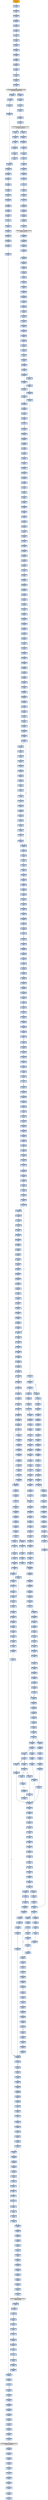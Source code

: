 strict digraph G {
	graph [bgcolor=transparent,
		name=G
	];
	node [color=lightsteelblue,
		fillcolor=lightsteelblue,
		shape=rectangle,
		style=filled
	];
	"0x00436e95"	[label="0x00436e95
addl"];
	"0x00436e97"	[label="0x00436e97
leal"];
	"0x00436e95" -> "0x00436e97"	[color="#000000"];
	"0x00436a47"	[label="0x00436a47
jae"];
	"0x00436a49"	[label="0x00436a49
movl"];
	"0x00436a47" -> "0x00436a49"	[color="#000000",
		label=F];
	"0x004366dc"	[label="0x004366dc
movl"];
	"0x004366e3"	[label="0x004366e3
movl"];
	"0x004366dc" -> "0x004366e3"	[color="#000000"];
	"0x0043608d"	[label="0x0043608d
movl"];
	"0x00436093"	[label="0x00436093
orl"];
	"0x0043608d" -> "0x00436093"	[color="#000000"];
	"0x00436b2a"	[label="0x00436b2a
movl"];
	"0x00436b30"	[label="0x00436b30
xorl"];
	"0x00436b2a" -> "0x00436b30"	[color="#000000"];
	"0x004367d4"	[label="0x004367d4
orl"];
	"0x004367d6"	[label="0x004367d6
movl"];
	"0x004367d4" -> "0x004367d6"	[color="#000000"];
	"0x0043690d"	[label="0x0043690d
repz"];
	"0x0043690f"	[label="0x0043690f
movl"];
	"0x0043690d" -> "0x0043690f"	[color="#000000"];
	"0x00436e55"	[label="0x00436e55
addl"];
	"0x00436e58"	[label="0x00436e58
orl"];
	"0x00436e55" -> "0x00436e58"	[color="#000000"];
	"0x00436e3c"	[label="0x00436e3c
shll"];
	"0x00436e3f"	[label="0x00436e3f
movb"];
	"0x00436e3c" -> "0x00436e3f"	[color="#000000"];
	"0x00436cea"	[label="0x00436cea
popl"];
	"0x00436ceb"	[label="0x00436ceb
addl"];
	"0x00436cea" -> "0x00436ceb"	[color="#000000"];
	"0x00436373"	[label="0x00436373
movl"];
	"0x00436375"	[label="0x00436375
movl"];
	"0x00436373" -> "0x00436375"	[color="#000000"];
	"0x00436a5d"	[label="0x00436a5d
addl"];
	"0x00436a5f"	[label="0x00436a5f
movl"];
	"0x00436a5d" -> "0x00436a5f"	[color="#000000"];
	"0x00436181"	[label="0x00436181
pushl"];
	"0x00436183"	[label="0x00436183
pushl"];
	"0x00436181" -> "0x00436183"	[color="#000000"];
	"0x00436ea0"	[label="0x00436ea0
jb"];
	"0x00436ea2"	[label="0x00436ea2
movl"];
	"0x00436ea0" -> "0x00436ea2"	[color="#000000",
		label=F];
	"0x00436ed3"	[label="0x00436ed3
movl"];
	"0x00436ea0" -> "0x00436ed3"	[color="#000000",
		label=T];
	"0x0043686d"	[label="0x0043686d
leal"];
	"0x00436871"	[label="0x00436871
incl"];
	"0x0043686d" -> "0x00436871"	[color="#000000"];
	"0x00436e9a"	[label="0x00436e9a
jmp"];
	"0x00436ef7"	[label="0x00436ef7
cmpl"];
	"0x00436e9a" -> "0x00436ef7"	[color="#000000"];
	"0x004368e0"	[label="0x004368e0
movl"];
	"0x004368e6"	[label="0x004368e6
shrl"];
	"0x004368e0" -> "0x004368e6"	[color="#000000"];
	"0x00436e29"	[label="0x00436e29
jb"];
	"0x00436e2b"	[label="0x00436e2b
movl"];
	"0x00436e29" -> "0x00436e2b"	[color="#000000",
		label=F];
	"0x00436e9c"	[label="0x00436e9c
cmpl"];
	"0x00436e29" -> "0x00436e9c"	[color="#000000",
		label=T];
	"0x00436f4c"	[label="0x00436f4c
movb"];
	"0x00436f4e"	[label="0x00436f4e
movb"];
	"0x00436f4c" -> "0x00436f4e"	[color="#000000"];
	"0x004360b7"	[label="0x004360b7
pushl"];
	"0x004360bc"	[label="0x004360bc
pushl"];
	"0x004360b7" -> "0x004360bc"	[color="#000000"];
	"0x00436378"	[label="0x00436378
movl"];
	"0x00436375" -> "0x00436378"	[color="#000000"];
	GETMODULEHANDLEA_KERNEL32_DLL	[color=lightgrey,
		fillcolor=lightgrey,
		label="GETMODULEHANDLEA_KERNEL32_DLL
GETMODULEHANDLEA"];
	"0x00436287"	[label="0x00436287
testl"];
	GETMODULEHANDLEA_KERNEL32_DLL -> "0x00436287"	[color="#000000"];
	"0x00436042"	[label="0x00436042
movl"];
	GETMODULEHANDLEA_KERNEL32_DLL -> "0x00436042"	[color="#000000"];
	"0x004369cc"	[label="0x004369cc
movl"];
	"0x004369d0"	[label="0x004369d0
shll"];
	"0x004369cc" -> "0x004369d0"	[color="#000000"];
	"0x00436afe"	[label="0x00436afe
popl"];
	"0x00436aff"	[label="0x00436aff
ret"];
	"0x00436afe" -> "0x00436aff"	[color="#000000"];
	"0x004369e6"	[label="0x004369e6
movl"];
	"0x004369e9"	[label="0x004369e9
cmpl"];
	"0x004369e6" -> "0x004369e9"	[color="#000000"];
	"0x00436882"	[label="0x00436882
movl"];
	"0x00436885"	[label="0x00436885
movl"];
	"0x00436882" -> "0x00436885"	[color="#000000"];
	"0x00436972"	[label="0x00436972
je"];
	"0x00436996"	[label="0x00436996
movl"];
	"0x00436972" -> "0x00436996"	[color="#000000",
		label=T];
	"0x00436974"	[label="0x00436974
movl"];
	"0x00436972" -> "0x00436974"	[color="#000000",
		label=F];
	"0x004362b9"	[label="0x004362b9
movl"];
	"0x004362bb"	[label="0x004362bb
movl"];
	"0x004362b9" -> "0x004362bb"	[color="#000000"];
	"0x00436cc5"	[label="0x00436cc5
incl"];
	"0x00436cc6"	[label="0x00436cc6
cmpl"];
	"0x00436cc5" -> "0x00436cc6"	[color="#000000"];
	VIRTUALPROTECT_KERNEL32_DLL	[color=lightgrey,
		fillcolor=lightgrey,
		label="VIRTUALPROTECT_KERNEL32_DLL
VIRTUALPROTECT"];
	"0x004363ff"	[label="0x004363ff
popl"];
	VIRTUALPROTECT_KERNEL32_DLL -> "0x004363ff"	[color="#000000"];
	"0x004369de"	[label="0x004369de
addl"];
	"0x004369e1"	[label="0x004369e1
movl"];
	"0x004369de" -> "0x004369e1"	[color="#000000"];
	"0x00436e6a"	[label="0x00436e6a
movl"];
	"0x00436e6d"	[label="0x00436e6d
movl"];
	"0x00436e6a" -> "0x00436e6d"	[color="#000000"];
	"0x00436121"	[label="0x00436121
je"];
	"0x00436151"	[label="0x00436151
popl"];
	"0x00436121" -> "0x00436151"	[color="#000000",
		label=T];
	"0x00436988"	[label="0x00436988
movb"];
	"0x0043698b"	[label="0x0043698b
movl"];
	"0x00436988" -> "0x0043698b"	[color="#000000"];
	"0x00436163"	[label="0x00436163
addl"];
	"0x00436169"	[label="0x00436169
movl"];
	"0x00436163" -> "0x00436169"	[color="#000000"];
	"0x0043671a"	[label="0x0043671a
jne"];
	"0x00436726"	[label="0x00436726
movl"];
	"0x0043671a" -> "0x00436726"	[color="#000000",
		label=T];
	"0x00436117"	[label="0x00436117
movl"];
	"0x0043611d"	[label="0x0043611d
xorl"];
	"0x00436117" -> "0x0043611d"	[color="#000000"];
	"0x004362c8"	[label="0x004362c8
je"];
	"0x004362c8" -> "0x00436373"	[color="#000000",
		label=T];
	"0x004369a7"	[label="0x004369a7
addl"];
	"0x004369ad"	[label="0x004369ad
ret"];
	"0x004369a7" -> "0x004369ad"	[color="#000000"];
	"0x0043624f"	[label="0x0043624f
orl"];
	"0x00436251"	[label="0x00436251
je"];
	"0x0043624f" -> "0x00436251"	[color="#000000"];
	VIRTUALFREE_KERNEL32_DLL	[color=lightgrey,
		fillcolor=lightgrey,
		label="VIRTUALFREE_KERNEL32_DLL
VIRTUALFREE"];
	"0x004361a8"	[label="0x004361a8
movl"];
	VIRTUALFREE_KERNEL32_DLL -> "0x004361a8"	[color="#000000"];
	"0x004361c8"	[label="0x004361c8
je"];
	"0x00436243"	[label="0x00436243
movl"];
	"0x004361c8" -> "0x00436243"	[color="#000000",
		label=T];
	"0x00436f07"	[label="0x00436f07
movl"];
	"0x00436f0d"	[label="0x00436f0d
movl"];
	"0x00436f07" -> "0x00436f0d"	[color="#000000"];
	"0x0043692a"	[label="0x0043692a
decl"];
	"0x0043692b"	[label="0x0043692b
addl"];
	"0x0043692a" -> "0x0043692b"	[color="#000000"];
	"0x004369b3"	[label="0x004369b3
movl"];
	"0x004369b5"	[label="0x004369b5
pushl"];
	"0x004369b3" -> "0x004369b5"	[color="#000000"];
	"0x00436866"	[label="0x00436866
movb"];
	"0x00436869"	[label="0x00436869
movl"];
	"0x00436866" -> "0x00436869"	[color="#000000"];
	"0x00436a71"	[label="0x00436a71
movl"];
	"0x00436a75"	[label="0x00436a75
addl"];
	"0x00436a71" -> "0x00436a75"	[color="#000000"];
	"0x00436879"	[label="0x00436879
movl"];
	"0x0043687e"	[label="0x0043687e
movl"];
	"0x00436879" -> "0x0043687e"	[color="#000000"];
	"0x004367de"	[label="0x004367de
movl"];
	"0x004367e0"	[label="0x004367e0
movl"];
	"0x004367de" -> "0x004367e0"	[color="#000000"];
	"0x00436960"	[label="0x00436960
xorl"];
	"0x00436962"	[label="0x00436962
testl"];
	"0x00436960" -> "0x00436962"	[color="#000000"];
	"0x004367a4"	[label="0x004367a4
pushl"];
	"0x004367a5"	[label="0x004367a5
movl"];
	"0x004367a4" -> "0x004367a5"	[color="#000000"];
	"0x00436b43"	[label="0x00436b43
movl"];
	"0x00436b49"	[label="0x00436b49
movl"];
	"0x00436b43" -> "0x00436b49"	[color="#000000"];
	"0x00436ac2"	[label="0x00436ac2
call"];
	"0x0043680f"	[label="0x0043680f
movl"];
	"0x00436ac2" -> "0x0043680f"	[color="#000000"];
	"0x00436a22"	[label="0x00436a22
cmpl"];
	"0x00436a25"	[label="0x00436a25
sbbl"];
	"0x00436a22" -> "0x00436a25"	[color="#000000"];
	"0x004360e2"	[label="0x004360e2
movl"];
	"0x004360e8"	[label="0x004360e8
pushl"];
	"0x004360e2" -> "0x004360e8"	[color="#000000"];
	"0x00436813"	[label="0x00436813
movl"];
	"0x00436817"	[label="0x00436817
movl"];
	"0x00436813" -> "0x00436817"	[color="#000000"];
	"0x00436406"	[label="0x00436406
addl"];
	"0x0043640c"	[label="0x0043640c
popl"];
	"0x00436406" -> "0x0043640c"	[color="#000000"];
	"0x00436cc9"	[label="0x00436cc9
jb"];
	"0x00436ccb"	[label="0x00436ccb
jmp"];
	"0x00436cc9" -> "0x00436ccb"	[color="#000000",
		label=F];
	"0x00436e88"	[label="0x00436e88
shrl"];
	"0x00436e8a"	[label="0x00436e8a
leal"];
	"0x00436e88" -> "0x00436e8a"	[color="#000000"];
	"0x00436108"	[label="0x00436108
incb"];
	"0x0043610e"	[label="0x0043610e
pushl"];
	"0x00436108" -> "0x0043610e"	[color="#000000"];
	"0x00436efa"	[label="0x00436efa
jae"];
	"0x00436f16"	[label="0x00436f16
movl"];
	"0x00436efa" -> "0x00436f16"	[color="#000000",
		label=T];
	"0x00436efc"	[label="0x00436efc
movl"];
	"0x00436efa" -> "0x00436efc"	[color="#000000",
		label=F];
	"0x00436a7e"	[label="0x00436a7e
popl"];
	"0x00436a7f"	[label="0x00436a7f
movl"];
	"0x00436a7e" -> "0x00436a7f"	[color="#000000"];
	"0x00436a09"	[label="0x00436a09
movl"];
	"0x00436a0f"	[label="0x00436a0f
movl"];
	"0x00436a09" -> "0x00436a0f"	[color="#000000"];
	"0x00436f1c"	[label="0x00436f1c
movl"];
	"0x00436f16" -> "0x00436f1c"	[color="#000000"];
	"0x00436855"	[label="0x00436855
movl"];
	"0x0043685c"	[label="0x0043685c
cmpl"];
	"0x00436855" -> "0x0043685c"	[color="#000000"];
	"0x004367f6"	[label="0x004367f6
movl"];
	"0x004367fb"	[label="0x004367fb
subl"];
	"0x004367f6" -> "0x004367fb"	[color="#000000"];
	"0x0043610f"	[label="0x0043610f
pushl"];
	"0x0043610e" -> "0x0043610f"	[color="#000000"];
	"0x00436af1"	[label="0x00436af1
movl"];
	"0x00436af7"	[label="0x00436af7
popl"];
	"0x00436af1" -> "0x00436af7"	[color="#000000"];
	"0x004369a3"	[label="0x004369a3
popl"];
	"0x004369a4"	[label="0x004369a4
movb"];
	"0x004369a3" -> "0x004369a4"	[color="#000000"];
	"0x00436aff" -> "0x004366dc"	[color="#000000"];
	"0x00436b98"	[label="0x00436b98
movb"];
	"0x00436b9c"	[label="0x00436b9c
incl"];
	"0x00436b98" -> "0x00436b9c"	[color="#000000"];
	"0x0043601c"	[label="0x0043601c
subl"];
	"0x00436022"	[label="0x00436022
cmpl"];
	"0x0043601c" -> "0x00436022"	[color="#000000"];
	"0x00436e31"	[label="0x00436e31
cmpl"];
	"0x00436e34"	[label="0x00436e34
jb"];
	"0x00436e31" -> "0x00436e34"	[color="#000000"];
	"0x00436111"	[label="0x00436111
pushl"];
	"0x00436112"	[label="0x00436112
movl"];
	"0x00436111" -> "0x00436112"	[color="#000000"];
	"0x004362b3"	[label="0x004362b3
addl"];
	"0x004362b3" -> "0x004362b9"	[color="#000000"];
	"0x00436a58"	[label="0x00436a58
movl"];
	"0x00436a5a"	[label="0x00436a5a
movl"];
	"0x00436a58" -> "0x00436a5a"	[color="#000000"];
	"0x00436862"	[label="0x00436862
jbe"];
	"0x00436864"	[label="0x00436864
xorl"];
	"0x00436862" -> "0x00436864"	[color="#000000",
		label=F];
	"0x0043600e"	[label="0x0043600e
call"];
	"0x00436014"	[label="0x00436014
popl"];
	"0x0043600e" -> "0x00436014"	[color="#000000"];
	"0x004369c3"	[label="0x004369c3
movb"];
	"0x004369c7"	[label="0x004369c7
movl"];
	"0x004369c3" -> "0x004369c7"	[color="#000000"];
	"0x0043684d"	[label="0x0043684d
leal"];
	"0x00436851"	[label="0x00436851
xorl"];
	"0x0043684d" -> "0x00436851"	[color="#000000"];
	"0x004362aa"	[label="0x004362aa
testl"];
	"0x004362ac"	[label="0x004362ac
jne"];
	"0x004362aa" -> "0x004362ac"	[color="#000000"];
	"0x0043680f" -> "0x00436813"	[color="#000000"];
	"0x004362ee"	[label="0x004362ee
testl"];
	"0x004362f0"	[label="0x004362f0
popl"];
	"0x004362ee" -> "0x004362f0"	[color="#000000"];
	"0x00436ef5"	[label="0x00436ef5
addl"];
	"0x00436ef5" -> "0x00436ef7"	[color="#000000"];
	"0x0043639e"	[label="0x0043639e
call"];
	"0x0043639e" -> VIRTUALPROTECT_KERNEL32_DLL	[color="#000000"];
	"0x0043600c"	[label="0x0043600c
pushl"];
	"0x0043600d"	[label="0x0043600d
ret"];
	"0x0043600c" -> "0x0043600d"	[color="#000000"];
	"0x0043638f"	[label="0x0043638f
movl"];
	"0x00436392"	[label="0x00436392
addl"];
	"0x0043638f" -> "0x00436392"	[color="#000000"];
	"0x00436ef3"	[label="0x00436ef3
shrl"];
	"0x00436ef3" -> "0x00436ef5"	[color="#000000"];
	"0x004369fb"	[label="0x004369fb
shrl"];
	"0x004369fd"	[label="0x004369fd
movl"];
	"0x004369fb" -> "0x004369fd"	[color="#000000"];
	"0x004368c7"	[label="0x004368c7
addl"];
	"0x004368c9"	[label="0x004368c9
cmpl"];
	"0x004368c7" -> "0x004368c9"	[color="#000000"];
	"0x00436b71"	[label="0x00436b71
pushl"];
	"0x00436b72"	[label="0x00436b72
pushl"];
	"0x00436b71" -> "0x00436b72"	[color="#000000"];
	"0x00436e20"	[label="0x00436e20
testb"];
	"0x00436e22"	[label="0x00436e22
movl"];
	"0x00436e20" -> "0x00436e22"	[color="#000000"];
	"0x0043691a"	[label="0x0043691a
movl"];
	"0x0043691e"	[label="0x0043691e
movl"];
	"0x0043691a" -> "0x0043691e"	[color="#000000"];
	"0x004360be"	[label="0x004360be
call"];
	"0x004360bc" -> "0x004360be"	[color="#000000"];
	"0x00436ab5"	[label="0x00436ab5
movl"];
	"0x00436ab9"	[label="0x00436ab9
leal"];
	"0x00436ab5" -> "0x00436ab9"	[color="#000000"];
	"0x00436d42"	[label="0x00436d42
jmp"];
	"0x00436f70"	[label="0x00436f70
cmpl"];
	"0x00436d42" -> "0x00436f70"	[color="#000000"];
	"0x00436eb5"	[label="0x00436eb5
movl"];
	"0x00436eb8"	[label="0x00436eb8
movl"];
	"0x00436eb5" -> "0x00436eb8"	[color="#000000"];
	"0x00436a6c"	[label="0x00436a6c
subl"];
	"0x00436a6e"	[label="0x00436a6e
popl"];
	"0x00436a6c" -> "0x00436a6e"	[color="#000000"];
	"0x00436922"	[label="0x00436922
movl"];
	"0x00436926"	[label="0x00436926
addl"];
	"0x00436922" -> "0x00436926"	[color="#000000"];
	"0x00436415"	[label="0x00436415
popa"];
	"0x00436416"	[label="0x00436416
jne"];
	"0x00436415" -> "0x00436416"	[color="#000000"];
	"0x00436d34"	[label="0x00436d34
movl"];
	"0x00436d36"	[label="0x00436d36
movb"];
	"0x00436d34" -> "0x00436d36"	[color="#000000"];
	"0x00436a27"	[label="0x00436a27
addl"];
	"0x00436a25" -> "0x00436a27"	[color="#000000"];
	"0x00436ce7"	[label="0x00436ce7
popl"];
	"0x00436ce8"	[label="0x00436ce8
movb"];
	"0x00436ce7" -> "0x00436ce8"	[color="#000000"];
	"0x00436a65"	[label="0x00436a65
movl"];
	"0x00436a6a"	[label="0x00436a6a
subl"];
	"0x00436a65" -> "0x00436a6a"	[color="#000000"];
	"0x00436e5f"	[label="0x00436e5f
movl"];
	"0x00436e62"	[label="0x00436e62
movl"];
	"0x00436e5f" -> "0x00436e62"	[color="#000000"];
	"0x004369ee"	[label="0x004369ee
movl"];
	"0x004369f1"	[label="0x004369f1
movl"];
	"0x004369ee" -> "0x004369f1"	[color="#000000"];
	"0x00436892"	[label="0x00436892
movl"];
	"0x0043689a"	[label="0x0043689a
movl"];
	"0x00436892" -> "0x0043689a"	[color="#000000"];
	"0x00436ea8"	[label="0x00436ea8
shll"];
	"0x00436eab"	[label="0x00436eab
movb"];
	"0x00436ea8" -> "0x00436eab"	[color="#000000"];
	"0x0043672f"	[label="0x0043672f
ret"];
	"0x00436101"	[label="0x00436101
movb"];
	"0x0043672f" -> "0x00436101"	[color="#000000"];
	"0x00436ca3"	[label="0x00436ca3
testb"];
	"0x004369ad" -> "0x00436ca3"	[color="#000000"];
	"0x00436bb4"	[label="0x00436bb4
testb"];
	"0x004369ad" -> "0x00436bb4"	[color="#000000"];
	"0x00436a9b"	[label="0x00436a9b
movb"];
	"0x00436aa2"	[label="0x00436aa2
popl"];
	"0x00436a9b" -> "0x00436aa2"	[color="#000000"];
	"0x004367ae"	[label="0x004367ae
cmpl"];
	"0x004367b1"	[label="0x004367b1
jb"];
	"0x004367ae" -> "0x004367b1"	[color="#000000"];
	"0x00436b12"	[label="0x00436b12
movl"];
	"0x00436b14"	[label="0x00436b14
movl"];
	"0x00436b12" -> "0x00436b14"	[color="#000000"];
	"0x00436d2d"	[label="0x00436d2d
cmpl"];
	"0x00436d32"	[label="0x00436d32
jae"];
	"0x00436d2d" -> "0x00436d32"	[color="#000000"];
	"0x00436152"	[label="0x00436152
popl"];
	"0x00436151" -> "0x00436152"	[color="#000000"];
	"0x00436e41"	[label="0x00436e41
incl"];
	"0x00436e42"	[label="0x00436e42
movb"];
	"0x00436e41" -> "0x00436e42"	[color="#000000"];
	"0x00436ece"	[label="0x00436ece
movl"];
	"0x00436ed1"	[label="0x00436ed1
jae"];
	"0x00436ece" -> "0x00436ed1"	[color="#000000"];
	"0x00436153"	[label="0x00436153
popl"];
	"0x00436154"	[label="0x00436154
popl"];
	"0x00436153" -> "0x00436154"	[color="#000000"];
	"0x00436a62"	[label="0x00436a62
movl"];
	"0x00436a62" -> "0x00436a65"	[color="#000000"];
	"0x00436929"	[label="0x00436929
incl"];
	"0x00436929" -> "0x0043692a"	[color="#000000"];
	"0x00436bc3"	[label="0x00436bc3
xorl"];
	"0x00436bc5"	[label="0x00436bc5
movl"];
	"0x00436bc3" -> "0x00436bc5"	[color="#000000"];
	"0x00436e76"	[label="0x00436e76
shrl"];
	"0x00436e78"	[label="0x00436e78
movl"];
	"0x00436e76" -> "0x00436e78"	[color="#000000"];
	"0x00436ee2"	[label="0x00436ee2
shrl"];
	"0x00436ee4"	[label="0x00436ee4
movl"];
	"0x00436ee2" -> "0x00436ee4"	[color="#000000"];
	"0x004360b0"	[label="0x004360b0
pushl"];
	"0x004360b2"	[label="0x004360b2
pushl"];
	"0x004360b0" -> "0x004360b2"	[color="#000000"];
	"0x00436400"	[label="0x00436400
movl"];
	"0x00436405"	[label="0x00436405
pushl"];
	"0x00436400" -> "0x00436405"	[color="#000000"];
	"0x004369ec"	[label="0x004369ec
jae"];
	"0x004369e9" -> "0x004369ec"	[color="#000000"];
	"0x00436a07"	[label="0x00436a07
jae"];
	"0x00436a07" -> "0x00436a09"	[color="#000000",
		label=F];
	"0x00436a1d"	[label="0x00436a1d
cmpl"];
	"0x00436a07" -> "0x00436a1d"	[color="#000000",
		label=T];
	"0x00436015"	[label="0x00436015
movl"];
	"0x00436014" -> "0x00436015"	[color="#000000"];
	"0x00436e74"	[label="0x00436e74
addl"];
	"0x00436e74" -> "0x00436e76"	[color="#000000"];
	"0x004369be"	[label="0x004369be
movl"];
	"0x004369c0"	[label="0x004369c0
movb"];
	"0x004369be" -> "0x004369c0"	[color="#000000"];
	"0x004369d3"	[label="0x004369d3
andl"];
	"0x004369d9"	[label="0x004369d9
orl"];
	"0x004369d3" -> "0x004369d9"	[color="#000000"];
	"0x00436ee9"	[label="0x00436ee9
movl"];
	"0x00436ee4" -> "0x00436ee9"	[color="#000000"];
	"0x0043696d"	[label="0x0043696d
movb"];
	"0x00436970"	[label="0x00436970
testb"];
	"0x0043696d" -> "0x00436970"	[color="#000000"];
	"0x00436cda"	[label="0x00436cda
leal"];
	"0x00436cde"	[label="0x00436cde
movl"];
	"0x00436cda" -> "0x00436cde"	[color="#000000"];
	"0x004361ae"	[label="0x004361ae
orl"];
	"0x004361b0"	[label="0x004361b0
je"];
	"0x004361ae" -> "0x004361b0"	[color="#000000"];
	"0x00436035"	[label="0x00436035
leal"];
	"0x0043603b"	[label="0x0043603b
pushl"];
	"0x00436035" -> "0x0043603b"	[color="#000000"];
	"0x00436a44"	[label="0x00436a44
cmpl"];
	"0x00436a44" -> "0x00436a47"	[color="#000000"];
	"0x00436729"	[label="0x00436729
addl"];
	"0x00436726" -> "0x00436729"	[color="#000000"];
	"0x0043611f"	[label="0x0043611f
orl"];
	"0x0043611f" -> "0x00436121"	[color="#000000"];
	"0x004367bd"	[label="0x004367bd
incl"];
	"0x004367be"	[label="0x004367be
movb"];
	"0x004367bd" -> "0x004367be"	[color="#000000"];
	"0x00436e24"	[label="0x00436e24
je"];
	"0x00436e26"	[label="0x00436e26
cmpl"];
	"0x00436e24" -> "0x00436e26"	[color="#000000",
		label=F];
	"0x00436e24" -> "0x00436e9c"	[color="#000000",
		label=T];
	"0x00436f80"	[label="0x00436f80
popl"];
	"0x00436f81"	[label="0x00436f81
popl"];
	"0x00436f80" -> "0x00436f81"	[color="#000000"];
	"0x004367c7"	[label="0x004367c7
movl"];
	"0x004367cb"	[label="0x004367cb
shll"];
	"0x004367c7" -> "0x004367cb"	[color="#000000"];
	"0x004369a6"	[label="0x004369a6
popl"];
	"0x004369a4" -> "0x004369a6"	[color="#000000"];
	"0x00436b57"	[label="0x00436b57
movl"];
	"0x00436b59"	[label="0x00436b59
stosb"];
	"0x00436b57" -> "0x00436b59"	[color="#000000"];
	"0x004368a9"	[label="0x004368a9
shll"];
	"0x004368ab"	[label="0x004368ab
addl"];
	"0x004368a9" -> "0x004368ab"	[color="#000000"];
	"0x00436e72"	[label="0x00436e72
subl"];
	"0x00436e72" -> "0x00436e74"	[color="#000000"];
	"0x00436f45"	[label="0x00436f45
jae"];
	"0x00436f47"	[label="0x00436f47
movl"];
	"0x00436f45" -> "0x00436f47"	[color="#000000",
		label=F];
	"0x004367d9"	[label="0x004367d9
addl"];
	"0x004367db"	[label="0x004367db
movl"];
	"0x004367d9" -> "0x004367db"	[color="#000000"];
	"0x00436823"	[label="0x00436823
leal"];
	"0x00436826"	[label="0x00436826
movl"];
	"0x00436823" -> "0x00436826"	[color="#000000"];
	"0x004368d3"	[label="0x004368d3
jl"];
	"0x004368d3" -> "0x00436922"	[color="#000000",
		label=T];
	"0x004368d5"	[label="0x004368d5
movl"];
	"0x004368d3" -> "0x004368d5"	[color="#000000",
		label=F];
	"0x004369a1"	[label="0x004369a1
popl"];
	"0x004369a2"	[label="0x004369a2
popl"];
	"0x004369a1" -> "0x004369a2"	[color="#000000"];
	"0x004368fe"	[label="0x004368fe
movl"];
	"0x00436900"	[label="0x00436900
movl"];
	"0x004368fe" -> "0x00436900"	[color="#000000"];
	"0x004368eb"	[label="0x004368eb
andl"];
	"0x004368f0"	[label="0x004368f0
subl"];
	"0x004368eb" -> "0x004368f0"	[color="#000000"];
	"0x0043683c"	[label="0x0043683c
pushl"];
	"0x0043683d"	[label="0x0043683d
movl"];
	"0x0043683c" -> "0x0043683d"	[color="#000000"];
	"0x0043640f"	[label="0x0043640f
movl"];
	"0x0043640f" -> "0x00436415"	[color="#000000"];
	"0x00436e67"	[label="0x00436e67
movl"];
	"0x00436e34" -> "0x00436e67"	[color="#000000",
		label=T];
	"0x00436e36"	[label="0x00436e36
movl"];
	"0x00436e34" -> "0x00436e36"	[color="#000000",
		label=F];
	"0x0043683a"	[label="0x0043683a
pushl"];
	"0x0043683b"	[label="0x0043683b
pushl"];
	"0x0043683a" -> "0x0043683b"	[color="#000000"];
	"0x00436ce6"	[label="0x00436ce6
popl"];
	"0x00436ce6" -> "0x00436ce7"	[color="#000000"];
	"0x00436f5b"	[label="0x00436f5b
addl"];
	"0x00436f5d"	[label="0x00436f5d
movl"];
	"0x00436f5b" -> "0x00436f5d"	[color="#000000"];
	"0x00436d3b"	[label="0x00436d3b
incl"];
	"0x00436d3c"	[label="0x00436d3c
movl"];
	"0x00436d3b" -> "0x00436d3c"	[color="#000000"];
	"0x00436f41"	[label="0x00436f41
cmpl"];
	"0x00436f43"	[label="0x00436f43
movl"];
	"0x00436f41" -> "0x00436f43"	[color="#000000"];
	"0x0043681d"	[label="0x0043681d
movl"];
	"0x00436817" -> "0x0043681d"	[color="#000000"];
	"0x00436aa8"	[label="0x00436aa8
addl"];
	"0x00436aab"	[label="0x00436aab
shll"];
	"0x00436aa8" -> "0x00436aab"	[color="#000000"];
	"0x00436f51"	[label="0x00436f51
movl"];
	"0x00436f53"	[label="0x00436f53
cmpl"];
	"0x00436f51" -> "0x00436f53"	[color="#000000"];
	"0x0043688e"	[label="0x0043688e
movl"];
	"0x0043688e" -> "0x00436892"	[color="#000000"];
	"0x00436e90"	[label="0x00436e90
call"];
	"0x004369b0"	[label="0x004369b0
pushl"];
	"0x00436e90" -> "0x004369b0"	[color="#000000"];
	"0x004368cc"	[label="0x004368cc
movl"];
	"0x004368cf"	[label="0x004368cf
movl"];
	"0x004368cc" -> "0x004368cf"	[color="#000000"];
	"0x004360fc"	[label="0x004360fc
call"];
	"0x004366c8"	[label="0x004366c8
movl"];
	"0x004360fc" -> "0x004366c8"	[color="#000000"];
	"0x00436ca5"	[label="0x00436ca5
jne"];
	"0x00436ca3" -> "0x00436ca5"	[color="#000000"];
	"0x00436367"	[label="0x00436367
addl"];
	"0x0043636e"	[label="0x0043636e
jmp"];
	"0x00436367" -> "0x0043636e"	[color="#000000"];
	"0x00436a8b"	[label="0x00436a8b
xorl"];
	"0x00436a8d"	[label="0x00436a8d
leal"];
	"0x00436a8b" -> "0x00436a8d"	[color="#000000"];
	"0x004366d6"	[label="0x004366d6
pushl"];
	"0x004366d7"	[label="0x004366d7
call"];
	"0x004366d6" -> "0x004366d7"	[color="#000000"];
	"0x004369db"	[label="0x004369db
movl"];
	"0x004369d9" -> "0x004369db"	[color="#000000"];
	"0x00436ed9"	[label="0x00436ed9
movl"];
	"0x00436ede"	[label="0x00436ede
subl"];
	"0x00436ed9" -> "0x00436ede"	[color="#000000"];
	"0x0043693d"	[label="0x0043693d
jge"];
	"0x00436943"	[label="0x00436943
cmpl"];
	"0x0043693d" -> "0x00436943"	[color="#000000",
		label=F];
	"0x00436e2e"	[label="0x00436e2e
leal"];
	"0x00436e2e" -> "0x00436e31"	[color="#000000"];
	"0x00436d32" -> "0x00436d34"	[color="#000000",
		label=F];
	"0x00436b5a"	[label="0x00436b5a
call"];
	"0x00436b59" -> "0x00436b5a"	[color="#000000"];
	"0x00436b1e"	[label="0x00436b1e
movl"];
	"0x00436b24"	[label="0x00436b24
movl"];
	"0x00436b1e" -> "0x00436b24"	[color="#000000"];
	"0x00436179"	[label="0x00436179
repz"];
	"0x0043617b"	[label="0x0043617b
popl"];
	"0x00436179" -> "0x0043617b"	[color="#000000"];
	"0x00436008"	[label="0x00436008
jmp"];
	"0x00436008" -> "0x0043600e"	[color="#000000"];
	"0x00436b0d"	[label="0x00436b0d
movl"];
	"0x00436b0f"	[label="0x00436b0f
leal"];
	"0x00436b0d" -> "0x00436b0f"	[color="#000000"];
	"0x004368c1"	[label="0x004368c1
movl"];
	"0x004368c4"	[label="0x004368c4
movl"];
	"0x004368c1" -> "0x004368c4"	[color="#000000"];
	"0x0043680a"	[label="0x0043680a
popl"];
	"0x0043680b"	[label="0x0043680b
popl"];
	"0x0043680a" -> "0x0043680b"	[color="#000000"];
	"0x004367a8"	[label="0x004367a8
movl"];
	"0x004367ad"	[label="0x004367ad
pushl"];
	"0x004367a8" -> "0x004367ad"	[color="#000000"];
	"0x00436a20"	[label="0x00436a20
jae"];
	"0x00436a20" -> "0x00436a22"	[color="#000000",
		label=F];
	"0x00436a2c"	[label="0x00436a2c
cmpl"];
	"0x00436a20" -> "0x00436a2c"	[color="#000000",
		label=T];
	"0x004360f1"	[label="0x004360f1
pushl"];
	"0x004360f7"	[label="0x004360f7
pushl"];
	"0x004360f1" -> "0x004360f7"	[color="#000000"];
	"0x00436062"	[label="0x00436062
jmp"];
	"0x00436062" -> "0x0043608d"	[color="#000000"];
	"0x00436949"	[label="0x00436949
je"];
	"0x0043695a"	[label="0x0043695a
movl"];
	"0x00436949" -> "0x0043695a"	[color="#000000",
		label=T];
	"0x00436b0c"	[label="0x00436b0c
pushl"];
	"0x00436b0c" -> "0x00436b0d"	[color="#000000"];
	"0x00436e6d" -> "0x00436e72"	[color="#000000"];
	"0x00436b0f" -> "0x00436b12"	[color="#000000"];
	"0x00436aaf"	[label="0x00436aaf
incl"];
	"0x00436ab0"	[label="0x00436ab0
cmpl"];
	"0x00436aaf" -> "0x00436ab0"	[color="#000000"];
	"0x004368b7"	[label="0x004368b7
ja"];
	"0x004368bd"	[label="0x004368bd
movl"];
	"0x004368b7" -> "0x004368bd"	[color="#000000",
		label=F];
	"0x004367f2"	[label="0x004367f2
subl"];
	"0x004367f4"	[label="0x004367f4
shrl"];
	"0x004367f2" -> "0x004367f4"	[color="#000000"];
	"0x00436176"	[label="0x00436176
andl"];
	"0x00436176" -> "0x00436179"	[color="#000000"];
	"0x004369b6"	[label="0x004369b6
movl"];
	"0x004369b5" -> "0x004369b6"	[color="#000000"];
	"0x004366cc"	[label="0x004366cc
subl"];
	"0x004366c8" -> "0x004366cc"	[color="#000000"];
	"0x004362b1"	[label="0x004362b1
addl"];
	"0x004362ac" -> "0x004362b1"	[color="#000000",
		label=T];
	"0x00436abc"	[label="0x00436abc
pushl"];
	"0x00436ab9" -> "0x00436abc"	[color="#000000"];
	"0x004362b1" -> "0x004362b3"	[color="#000000"];
	"0x004369c2"	[label="0x004369c2
incl"];
	"0x004369c0" -> "0x004369c2"	[color="#000000"];
	"0x00436983"	[label="0x00436983
movl"];
	"0x00436986"	[label="0x00436986
xorl"];
	"0x00436983" -> "0x00436986"	[color="#000000"];
	"0x00436804"	[label="0x00436804
addl"];
	"0x00436806"	[label="0x00436806
popl"];
	"0x00436804" -> "0x00436806"	[color="#000000"];
	"0x00436aad"	[label="0x00436aad
addl"];
	"0x00436aad" -> "0x00436aaf"	[color="#000000"];
	"0x00436ea5"	[label="0x00436ea5
movl"];
	"0x00436ea2" -> "0x00436ea5"	[color="#000000"];
	"0x0043605b"	[label="0x0043605b
cmpb"];
	"0x0043605d"	[label="0x0043605d
jne"];
	"0x0043605b" -> "0x0043605d"	[color="#000000"];
	"0x00436b08"	[label="0x00436b08
movl"];
	"0x00436b08" -> "0x00436b0c"	[color="#000000"];
	"0x00436ab3"	[label="0x00436ab3
jb"];
	"0x00436ab0" -> "0x00436ab3"	[color="#000000"];
	"0x00436f25"	[label="0x00436f25
movl"];
	"0x00436f2b"	[label="0x00436f2b
movl"];
	"0x00436f25" -> "0x00436f2b"	[color="#000000"];
	"0x00436249"	[label="0x00436249
movl"];
	"0x00436249" -> "0x0043624f"	[color="#000000"];
	"0x0043637e"	[label="0x0043637e
movl"];
	"0x00436384"	[label="0x00436384
jmp"];
	"0x0043637e" -> "0x00436384"	[color="#000000"];
	"0x00436873"	[label="0x00436873
cmpl"];
	"0x00436875"	[label="0x00436875
movl"];
	"0x00436873" -> "0x00436875"	[color="#000000"];
	"0x00436986" -> "0x00436988"	[color="#000000"];
	"0x00436ed6"	[label="0x00436ed6
movl"];
	"0x00436ed3" -> "0x00436ed6"	[color="#000000"];
	"0x00436baf"	[label="0x00436baf
call"];
	"0x00436834"	[label="0x00436834
subl"];
	"0x00436baf" -> "0x00436834"	[color="#000000"];
	"0x00436840"	[label="0x00436840
movl"];
	"0x00436845"	[label="0x00436845
movl"];
	"0x00436840" -> "0x00436845"	[color="#000000"];
	"0x004366eb"	[label="0x004366eb
pushl"];
	"0x004366ec"	[label="0x004366ec
leal"];
	"0x004366eb" -> "0x004366ec"	[color="#000000"];
	"0x00436cb2"	[label="0x00436cb2
movb"];
	"0x00436cb9"	[label="0x00436cb9
xorl"];
	"0x00436cb2" -> "0x00436cb9"	[color="#000000"];
	"0x00436396"	[label="0x00436396
pushl"];
	"0x00436397"	[label="0x00436397
pushl"];
	"0x00436396" -> "0x00436397"	[color="#000000"];
	"0x00436bad"	[label="0x00436bad
movl"];
	"0x00436bad" -> "0x00436baf"	[color="#000000"];
	"0x004362f1"	[label="0x004362f1
jne"];
	"0x00436365"	[label="0x00436365
movl"];
	"0x004362f1" -> "0x00436365"	[color="#000000",
		label=T];
	"0x004368cf" -> "0x004368d3"	[color="#000000"];
	"0x004369db" -> "0x004369de"	[color="#000000"];
	"0x004367c2"	[label="0x004367c2
movl"];
	"0x004367be" -> "0x004367c2"	[color="#000000"];
	"0x00436264"	[label="0x00436264
movl"];
	"0x00436251" -> "0x00436264"	[color="#000000",
		label=T];
	"0x00436a05"	[label="0x00436a05
cmpl"];
	"0x00436a05" -> "0x00436a07"	[color="#000000"];
	"0x00436bb6"	[label="0x00436bb6
jne"];
	"0x00436bb4" -> "0x00436bb6"	[color="#000000"];
	"0x00436394"	[label="0x00436394
pushl"];
	"0x00436392" -> "0x00436394"	[color="#000000"];
	"0x00436a00"	[label="0x00436a00
andl"];
	"0x004369fd" -> "0x00436a00"	[color="#000000"];
	"0x00436ce5"	[label="0x00436ce5
popl"];
	"0x00436ce5" -> "0x00436ce6"	[color="#000000"];
	"0x004367db" -> "0x004367de"	[color="#000000"];
	"0x004360e9"	[label="0x004360e9
movl"];
	"0x004360eb"	[label="0x004360eb
addl"];
	"0x004360e9" -> "0x004360eb"	[color="#000000"];
	"0x00436aa3"	[label="0x00436aa3
movl"];
	"0x00436aa2" -> "0x00436aa3"	[color="#000000"];
	"0x00436964"	[label="0x00436964
jbe"];
	"0x00436962" -> "0x00436964"	[color="#000000"];
	"0x00436bac"	[label="0x00436bac
pushl"];
	"0x00436bac" -> "0x00436bad"	[color="#000000"];
	"0x00436af9"	[label="0x00436af9
addl"];
	"0x00436af9" -> "0x00436afe"	[color="#000000"];
	"0x00436f22"	[label="0x00436f22
leal"];
	"0x00436f22" -> "0x00436f25"	[color="#000000"];
	"0x00436ce8" -> "0x00436cea"	[color="#000000"];
	"0x004367b9"	[label="0x004367b9
movl"];
	"0x004367bb"	[label="0x004367bb
movb"];
	"0x004367b9" -> "0x004367bb"	[color="#000000"];
	"0x00436103"	[label="0x00436103
cmpb"];
	"0x00436101" -> "0x00436103"	[color="#000000"];
	"0x00436a89"	[label="0x00436a89
xorl"];
	"0x00436a89" -> "0x00436a8b"	[color="#000000"];
	"0x00436095"	[label="0x00436095
je"];
	"0x004360a1"	[label="0x004360a1
leal"];
	"0x00436095" -> "0x004360a1"	[color="#000000",
		label=T];
	"0x00436bc7"	[label="0x00436bc7
call"];
	"0x00436bc5" -> "0x00436bc7"	[color="#000000"];
	"0x00436ebc"	[label="0x00436ebc
andl"];
	"0x00436eb8" -> "0x00436ebc"	[color="#000000"];
	"0x00436a31"	[label="0x00436a31
movl"];
	"0x00436a36"	[label="0x00436a36
jmp"];
	"0x00436a31" -> "0x00436a36"	[color="#000000"];
	"0x00436807"	[label="0x00436807
movl"];
	"0x00436806" -> "0x00436807"	[color="#000000"];
	"0x0043683f"	[label="0x0043683f
pushl"];
	"0x0043683d" -> "0x0043683f"	[color="#000000"];
	"0x00436152" -> "0x00436153"	[color="#000000"];
	"0x00436b32"	[label="0x00436b32
movl"];
	"0x00436b37"	[label="0x00436b37
movl"];
	"0x00436b32" -> "0x00436b37"	[color="#000000"];
	"0x0043698f"	[label="0x0043698f
leal"];
	"0x0043698b" -> "0x0043698f"	[color="#000000"];
	"0x00436a6f"	[label="0x00436a6f
shrl"];
	"0x00436a6f" -> "0x00436a71"	[color="#000000"];
	"0x00436a42"	[label="0x00436a42
jmp"];
	"0x00436a42" -> "0x00436a58"	[color="#000000"];
	"0x0043604a"	[label="0x0043604a
leal"];
	"0x0043604d"	[label="0x0043604d
pushl"];
	"0x0043604a" -> "0x0043604d"	[color="#000000"];
	"0x00436e7d"	[label="0x00436e7d
movl"];
	"0x00436e80"	[label="0x00436e80
subl"];
	"0x00436e7d" -> "0x00436e80"	[color="#000000"];
	"0x004367eb"	[label="0x004367eb
movl"];
	"0x004367ee"	[label="0x004367ee
movl"];
	"0x004367eb" -> "0x004367ee"	[color="#000000"];
	"0x004360a7"	[label="0x004360a7
cmpl"];
	"0x004360a1" -> "0x004360a7"	[color="#000000"];
	"0x00436b55"	[label="0x00436b55
repz"];
	"0x00436b55" -> "0x00436b57"	[color="#000000"];
	"0x00436e50"	[label="0x00436e50
andl"];
	"0x00436e50" -> "0x00436e55"	[color="#000000"];
	"0x00436abd"	[label="0x00436abd
pushl"];
	"0x00436abd" -> "0x00436ac2"	[color="#000000"];
	"0x0043604e"	[label="0x0043604e
pushl"];
	"0x0043604d" -> "0x0043604e"	[color="#000000"];
	"0x00436b76"	[label="0x00436b76
call"];
	"0x00436b76" -> "0x004367a4"	[color="#000000"];
	"0x0043699c"	[label="0x0043699c
incl"];
	"0x00436996" -> "0x0043699c"	[color="#000000"];
	"0x004367e8"	[label="0x004367e8
movl"];
	"0x004367e8" -> "0x004367eb"	[color="#000000"];
	"0x00436e49"	[label="0x00436e49
movl"];
	"0x00436e4c"	[label="0x00436e4c
movl"];
	"0x00436e49" -> "0x00436e4c"	[color="#000000"];
	"0x004367ce"	[label="0x004367ce
andl"];
	"0x004367cb" -> "0x004367ce"	[color="#000000"];
	"0x00436b1b"	[label="0x00436b1b
movl"];
	"0x00436b14" -> "0x00436b1b"	[color="#000000"];
	"0x004368d8"	[label="0x004368d8
movl"];
	"0x004368d5" -> "0x004368d8"	[color="#000000"];
	"0x00436f37"	[label="0x00436f37
movl"];
	"0x00436f39"	[label="0x00436f39
movl"];
	"0x00436f37" -> "0x00436f39"	[color="#000000"];
	"0x00436a1b"	[label="0x00436a1b
jmp"];
	"0x00436a1b" -> "0x00436a58"	[color="#000000"];
	"0x004369b8"	[label="0x004369b8
cmpl"];
	"0x004369bc"	[label="0x004369bc
jb"];
	"0x004369b8" -> "0x004369bc"	[color="#000000"];
	"0x004369b1"	[label="0x004369b1
pushl"];
	"0x004369b2"	[label="0x004369b2
pushl"];
	"0x004369b1" -> "0x004369b2"	[color="#000000"];
	"0x00436e26" -> "0x00436e29"	[color="#000000"];
	"0x00436f57"	[label="0x00436f57
movl"];
	"0x00436f57" -> "0x00436f5b"	[color="#000000"];
	"0x004362a2"	[label="0x004362a2
movl"];
	"0x004362a8"	[label="0x004362a8
movl"];
	"0x004362a2" -> "0x004362a8"	[color="#000000"];
	"0x00436f14"	[label="0x00436f14
jmp"];
	"0x00436f0d" -> "0x00436f14"	[color="#000000"];
	"0x00436831"	[label="0x00436831
ret"];
	"0x00436831" -> "0x00436af1"	[color="#000000"];
	"0x0043685e"	[label="0x0043685e
movl"];
	"0x0043685e" -> "0x00436862"	[color="#000000"];
	"0x0043689e"	[label="0x0043689e
leal"];
	"0x004368a1"	[label="0x004368a1
movl"];
	"0x0043689e" -> "0x004368a1"	[color="#000000"];
	"0x004361ba"	[label="0x004361ba
movl"];
	"0x004361c0"	[label="0x004361c0
movl"];
	"0x004361ba" -> "0x004361c0"	[color="#000000"];
	"0x00436d38"	[label="0x00436d38
movl"];
	"0x00436d36" -> "0x00436d38"	[color="#000000"];
	"0x00436b4f"	[label="0x00436b4f
movl"];
	"0x00436b4f" -> "0x00436b55"	[color="#000000"];
	"0x004367d6" -> "0x004367d9"	[color="#000000"];
	"0x004367b3"	[label="0x004367b3
pushl"];
	"0x004367b4"	[label="0x004367b4
movl"];
	"0x004367b3" -> "0x004367b4"	[color="#000000"];
	"0x00436e2b" -> "0x00436e2e"	[color="#000000"];
	"0x004361c6"	[label="0x004361c6
subl"];
	"0x004361c6" -> "0x004361c8"	[color="#000000"];
	"0x00436888"	[label="0x00436888
movl"];
	"0x00436885" -> "0x00436888"	[color="#000000"];
	"0x004361a8" -> "0x004361ae"	[color="#000000"];
	"0x00436af8"	[label="0x00436af8
popl"];
	"0x00436af8" -> "0x00436af9"	[color="#000000"];
	"0x00436a14"	[label="0x00436a14
xorl"];
	"0x00436a16"	[label="0x00436a16
movb"];
	"0x00436a14" -> "0x00436a16"	[color="#000000"];
	"0x004368ad"	[label="0x004368ad
cmpl"];
	"0x004368ab" -> "0x004368ad"	[color="#000000"];
	"0x004360aa"	[label="0x004360aa
je"];
	"0x004360a7" -> "0x004360aa"	[color="#000000"];
	"0x00436155"	[label="0x00436155
jmp"];
	"0x0043615f"	[label="0x0043615f
movl"];
	"0x00436155" -> "0x0043615f"	[color="#000000"];
	"0x00436271"	[label="0x00436271
movl"];
	"0x00436274"	[label="0x00436274
testl"];
	"0x00436271" -> "0x00436274"	[color="#000000"];
	"0x0043611d" -> "0x0043611f"	[color="#000000"];
	"0x004368dc"	[label="0x004368dc
movl"];
	"0x004368d8" -> "0x004368dc"	[color="#000000"];
	"0x00436292"	[label="0x00436292
movl"];
	"0x00436298"	[label="0x00436298
movl"];
	"0x00436292" -> "0x00436298"	[color="#000000"];
	"0x00436174"	[label="0x00436174
movl"];
	"0x00436174" -> "0x00436176"	[color="#000000"];
	"0x00436f03"	[label="0x00436f03
testl"];
	"0x00436f05"	[label="0x00436f05
je"];
	"0x00436f03" -> "0x00436f05"	[color="#000000"];
	"0x0043699d"	[label="0x0043699d
cmpl"];
	"0x0043699c" -> "0x0043699d"	[color="#000000"];
	"0x00436398"	[label="0x00436398
pushl"];
	"0x00436397" -> "0x00436398"	[color="#000000"];
	"0x004368b3"	[label="0x004368b3
movl"];
	"0x004368b3" -> "0x004368b7"	[color="#000000"];
	"0x004366d2"	[label="0x004366d2
leal"];
	"0x004366cc" -> "0x004366d2"	[color="#000000"];
	VIRTUALALLOC_KERNEL32_DLL	[color=lightgrey,
		fillcolor=lightgrey,
		label="VIRTUALALLOC_KERNEL32_DLL
VIRTUALALLOC"];
	"0x004360be" -> VIRTUALALLOC_KERNEL32_DLL	[color="#000000"];
	"0x00436a93"	[label="0x00436a93
movl"];
	"0x00436a95"	[label="0x00436a95
pushl"];
	"0x00436a93" -> "0x00436a95"	[color="#000000"];
	"0x00436029"	[label="0x00436029
movl"];
	"0x00436022" -> "0x00436029"	[color="#000000"];
	"0x00436ccd"	[label="0x00436ccd
movb"];
	"0x00436cd4"	[label="0x00436cd4
movl"];
	"0x00436ccd" -> "0x00436cd4"	[color="#000000"];
	"0x00436a11"	[label="0x00436a11
shrl"];
	"0x00436a11" -> "0x00436a14"	[color="#000000"];
	"0x00436872"	[label="0x00436872
incl"];
	"0x00436871" -> "0x00436872"	[color="#000000"];
	"0x00436d3a"	[label="0x00436d3a
incl"];
	"0x00436d3a" -> "0x00436d3b"	[color="#000000"];
	"0x00436877"	[label="0x00436877
jb"];
	"0x00436877" -> "0x00436879"	[color="#000000",
		label=F];
	"0x00436872" -> "0x00436873"	[color="#000000"];
	"0x0043600d" -> "0x00436008"	[color="#000000"];
	"0x0043616f"	[label="0x0043616f
sarl"];
	"0x00436172"	[label="0x00436172
repz"];
	"0x0043616f" -> "0x00436172"	[color="#000000"];
	"0x0043699f"	[label="0x0043699f
jb"];
	"0x0043699f" -> "0x004369a1"	[color="#000000",
		label=F];
	"0x00436425"	[label="0x00436425
ret"];
	"0x00436189"	[label="0x00436189
call"];
	"0x00436189" -> VIRTUALFREE_KERNEL32_DLL	[color="#000000"];
	"0x004368a5"	[label="0x004368a5
movl"];
	"0x004368a1" -> "0x004368a5"	[color="#000000"];
	"0x00436a3d"	[label="0x00436a3d
movl"];
	"0x00436a3d" -> "0x00436a42"	[color="#000000"];
	"0x00436298" -> "0x004362a2"	[color="#000000"];
	"0x00436a82"	[label="0x00436a82
popl"];
	"0x00436a7f" -> "0x00436a82"	[color="#000000"];
	"0x0043683f" -> "0x00436840"	[color="#000000"];
	"0x00436ab3" -> "0x00436ab5"	[color="#000000",
		label=F];
	"0x00436918"	[label="0x00436918
repz"];
	"0x00436918" -> "0x0043691a"	[color="#000000"];
	"0x00436289"	[label="0x00436289
jne"];
	"0x00436289" -> "0x00436292"	[color="#000000",
		label=T];
	"0x00436055"	[label="0x00436055
stosl"];
	"0x00436056"	[label="0x00436056
movb"];
	"0x00436055" -> "0x00436056"	[color="#000000"];
	"0x0043617c"	[label="0x0043617c
pushl"];
	"0x0043617c" -> "0x00436181"	[color="#000000"];
	"0x004369a6" -> "0x004369a7"	[color="#000000"];
	"0x0043680c"	[label="0x0043680c
ret"];
	"0x0043680b" -> "0x0043680c"	[color="#000000"];
	"0x00436f05" -> "0x00436f07"	[color="#000000",
		label=F];
	"0x00436f05" -> "0x00436f37"	[color="#000000",
		label=T];
	"0x004369c9"	[label="0x004369c9
movl"];
	"0x004369c9" -> "0x004369cc"	[color="#000000"];
	"0x0043687e" -> "0x00436882"	[color="#000000"];
	"0x004369e4"	[label="0x004369e4
movl"];
	"0x004369e1" -> "0x004369e4"	[color="#000000"];
	"0x00436cc6" -> "0x00436cc9"	[color="#000000"];
	"0x004369b2" -> "0x004369b3"	[color="#000000"];
	"0x00436b30" -> "0x00436b32"	[color="#000000"];
	"0x00436106"	[label="0x00436106
jne"];
	"0x00436103" -> "0x00436106"	[color="#000000"];
	"0x00436276"	[label="0x00436276
je"];
	"0x00436389"	[label="0x00436389
movl"];
	"0x00436276" -> "0x00436389"	[color="#000000",
		label=T];
	"0x004367f4" -> "0x004367f6"	[color="#000000"];
	"0x004369f4"	[label="0x004369f4
movl"];
	"0x004369f1" -> "0x004369f4"	[color="#000000"];
	"0x00436966"	[label="0x00436966
movl"];
	"0x00436964" -> "0x00436966"	[color="#000000",
		label=F];
	"0x004366f0"	[label="0x004366f0
call"];
	"0x004366ec" -> "0x004366f0"	[color="#000000"];
	"0x0043690a"	[label="0x0043690a
shrl"];
	"0x0043690a" -> "0x0043690d"	[color="#000000"];
	"0x004369f9"	[label="0x004369f9
subl"];
	"0x004369f9" -> "0x004369fb"	[color="#000000"];
	"0x004367ad" -> "0x004367ae"	[color="#000000"];
	"0x00436993"	[label="0x00436993
incl"];
	"0x00436994"	[label="0x00436994
movl"];
	"0x00436993" -> "0x00436994"	[color="#000000"];
	"0x00436e67" -> "0x00436e6a"	[color="#000000"];
	"0x00436f49"	[label="0x00436f49
subl"];
	"0x00436f47" -> "0x00436f49"	[color="#000000"];
	"0x004369c2" -> "0x004369c3"	[color="#000000"];
	"0x00436eec"	[label="0x00436eec
subl"];
	"0x00436eee"	[label="0x00436eee
andl"];
	"0x00436eec" -> "0x00436eee"	[color="#000000"];
	"0x00436875" -> "0x00436877"	[color="#000000"];
	"0x00436853"	[label="0x00436853
repz"];
	"0x00436851" -> "0x00436853"	[color="#000000"];
	"0x00436ce3"	[label="0x00436ce3
repz"];
	"0x00436cde" -> "0x00436ce3"	[color="#000000"];
	"0x00436b24" -> "0x00436b2a"	[color="#000000"];
	"0x00436002"	[label="0x00436002
call"];
	"0x0043600a"	[label="0x0043600a
popl"];
	"0x00436002" -> "0x0043600a"	[color="#000000"];
	"0x0043636e" -> "0x004362a2"	[color="#000000"];
	"0x00436b63"	[label="0x00436b63
subl"];
	"0x00436b5a" -> "0x00436b63"	[color="#000000"];
	"0x0043640d"	[label="0x0043640d
orl"];
	"0x0043640d" -> "0x0043640f"	[color="#000000"];
	"0x004366d2" -> "0x004366d6"	[color="#000000"];
	"0x00436169" -> "0x0043616f"	[color="#000000"];
	"0x00436e39"	[label="0x00436e39
movl"];
	"0x00436e36" -> "0x00436e39"	[color="#000000"];
	"0x004367fd"	[label="0x004367fd
andl"];
	"0x004367fb" -> "0x004367fd"	[color="#000000"];
	"0x0043680c" -> "0x00436b98"	[color="#000000"];
	"0x00436b02"	[label="0x00436b02
movl"];
	"0x004366f0" -> "0x00436b02"	[color="#000000"];
	"0x00436f55"	[label="0x00436f55
jb"];
	"0x00436f53" -> "0x00436f55"	[color="#000000"];
	"0x0043695a" -> "0x00436960"	[color="#000000"];
	"0x00436274" -> "0x00436276"	[color="#000000"];
	"0x00436a96"	[label="0x00436a96
call"];
	"0x00436cf2"	[label="0x00436cf2
call"];
	"0x00436a96" -> "0x00436cf2"	[color="#000000"];
	"0x00436e82"	[label="0x00436e82
andl"];
	"0x00436e80" -> "0x00436e82"	[color="#000000"];
	"0x0043602f"	[label="0x0043602f
jne"];
	"0x0043602f" -> "0x00436035"	[color="#000000",
		label=F];
	"0x004368fa"	[label="0x004368fa
movl"];
	"0x004368fa" -> "0x004368fe"	[color="#000000"];
	"0x00436a19"	[label="0x00436a19
movl"];
	"0x00436a19" -> "0x00436a1b"	[color="#000000"];
	"0x00436aa3" -> "0x00436aa8"	[color="#000000"];
	"0x00436907"	[label="0x00436907
movw"];
	"0x00436907" -> "0x0043690a"	[color="#000000"];
	"0x00436e97" -> "0x00436e9a"	[color="#000000"];
	"0x00436ead"	[label="0x00436ead
incl"];
	"0x00436eae"	[label="0x00436eae
movb"];
	"0x00436ead" -> "0x00436eae"	[color="#000000"];
	"0x00436183" -> "0x00436189"	[color="#000000"];
	"0x00436ba2"	[label="0x00436ba2
leal"];
	"0x00436ba8"	[label="0x00436ba8
leal"];
	"0x00436ba2" -> "0x00436ba8"	[color="#000000"];
	"0x00436f55" -> "0x00436f57"	[color="#000000",
		label=F];
	"0x00436a0f" -> "0x00436a11"	[color="#000000"];
	"0x00436f83"	[label="0x00436f83
movb"];
	"0x00436f85"	[label="0x00436f85
popl"];
	"0x00436f83" -> "0x00436f85"	[color="#000000"];
	"0x00436e39" -> "0x00436e3c"	[color="#000000"];
	"0x00436e4c" -> "0x00436e50"	[color="#000000"];
	"0x004368bd" -> "0x004368c1"	[color="#000000"];
	"0x00436f74"	[label="0x00436f74
jb"];
	"0x00436f7a"	[label="0x00436f7a
movl"];
	"0x00436f74" -> "0x00436f7a"	[color="#000000",
		label=F];
	"0x00436420"	[label="0x00436420
pushl"];
	"0x00436420" -> "0x00436425"	[color="#000000"];
	"0x00436a3b"	[label="0x00436a3b
jae"];
	"0x00436a3b" -> "0x00436a44"	[color="#000000",
		label=T];
	"0x00436a3b" -> "0x00436a3d"	[color="#000000",
		label=F];
	"0x00436939"	[label="0x00436939
movl"];
	"0x00436939" -> "0x0043693d"	[color="#000000"];
	"0x00436911"	[label="0x00436911
movl"];
	"0x0043690f" -> "0x00436911"	[color="#000000"];
	"0x004369f4" -> "0x004369f9"	[color="#000000"];
	"0x0043692e"	[label="0x0043692e
cmpl"];
	"0x00436931"	[label="0x00436931
movl"];
	"0x0043692e" -> "0x00436931"	[color="#000000"];
	"0x0043605f"	[label="0x0043605f
leal"];
	"0x0043605d" -> "0x0043605f"	[color="#000000",
		label=F];
	"0x00436395"	[label="0x00436395
pushl"];
	"0x00436394" -> "0x00436395"	[color="#000000"];
	"0x004367e3"	[label="0x004367e3
cmpl"];
	"0x004367e5"	[label="0x004367e5
jae"];
	"0x004367e3" -> "0x004367e5"	[color="#000000"];
	"0x004360b2" -> "0x004360b7"	[color="#000000"];
	"0x00436048"	[label="0x00436048
movl"];
	"0x00436048" -> "0x0043604a"	[color="#000000"];
	"0x004368f2"	[label="0x004368f2
addl"];
	"0x004368f4"	[label="0x004368f4
movb"];
	"0x004368f2" -> "0x004368f4"	[color="#000000"];
	"0x00436a2a"	[label="0x00436a2a
jmp"];
	"0x00436a27" -> "0x00436a2a"	[color="#000000"];
	"0x0043600b"	[label="0x0043600b
incl"];
	"0x0043600b" -> "0x0043600c"	[color="#000000"];
	"0x00436d38" -> "0x00436d3a"	[color="#000000"];
	"0x00436cf8"	[label="0x00436cf8
popl"];
	"0x00436cf9"	[label="0x00436cf9
subl"];
	"0x00436cf8" -> "0x00436cf9"	[color="#000000"];
	"0x00436966" -> "0x0043696d"	[color="#000000"];
	"0x00436a7d"	[label="0x00436a7d
popl"];
	"0x00436a7d" -> "0x00436a7e"	[color="#000000"];
	"0x00436cff"	[label="0x00436cff
ret"];
	"0x00436cff" -> "0x00436a9b"	[color="#000000"];
	"0x00436e18"	[label="0x00436e18
movb"];
	"0x00436cff" -> "0x00436e18"	[color="#000000"];
	"0x00436f4b"	[label="0x00436f4b
incl"];
	"0x00436f49" -> "0x00436f4b"	[color="#000000"];
	"0x00436e5a"	[label="0x00436e5a
movl"];
	"0x00436e5c"	[label="0x00436e5c
cmpl"];
	"0x00436e5a" -> "0x00436e5c"	[color="#000000"];
	"0x00436729" -> "0x0043672f"	[color="#000000"];
	"0x004367a7"	[label="0x004367a7
pushl"];
	"0x004367a5" -> "0x004367a7"	[color="#000000"];
	"0x0043692b" -> "0x0043692e"	[color="#000000"];
	"0x00436a77"	[label="0x00436a77
movl"];
	"0x00436a77" -> "0x00436a7d"	[color="#000000"];
	"0x00436f3e"	[label="0x00436f3e
leal"];
	"0x00436f3e" -> "0x00436f41"	[color="#000000"];
	"0x00436869" -> "0x0043686d"	[color="#000000"];
	"0x00436e65"	[label="0x00436e65
jae"];
	"0x00436e62" -> "0x00436e65"	[color="#000000"];
	"0x004367e0" -> "0x004367e3"	[color="#000000"];
	"0x004369b0" -> "0x004369b1"	[color="#000000"];
	"0x00436058"	[label="0x00436058
scasb"];
	"0x00436056" -> "0x00436058"	[color="#000000"];
	"0x00436a85"	[label="0x00436a85
pushl"];
	"0x00436a86"	[label="0x00436a86
pushl"];
	"0x00436a85" -> "0x00436a86"	[color="#000000"];
	"0x004368c9" -> "0x004368cc"	[color="#000000"];
	"0x00436b74"	[label="0x00436b74
movl"];
	"0x00436b74" -> "0x00436b76"	[color="#000000"];
	"0x00436a87"	[label="0x00436a87
movl"];
	"0x00436a86" -> "0x00436a87"	[color="#000000"];
	"0x004360fa"	[label="0x004360fa
pushl"];
	"0x004360fb"	[label="0x004360fb
pushl"];
	"0x004360fa" -> "0x004360fb"	[color="#000000"];
	"0x004367bb" -> "0x004367bd"	[color="#000000"];
	"0x00436b9d"	[label="0x00436b9d
cmpl"];
	"0x00436ba0"	[label="0x00436ba0
jb"];
	"0x00436b9d" -> "0x00436ba0"	[color="#000000"];
	"0x004368e9"	[label="0x004368e9
movl"];
	"0x004368e9" -> "0x004368eb"	[color="#000000"];
	"0x004362c0"	[label="0x004362c0
addl"];
	"0x004362c6"	[label="0x004362c6
testl"];
	"0x004362c0" -> "0x004362c6"	[color="#000000"];
	"0x004369b6" -> "0x004369b8"	[color="#000000"];
	"0x00436904"	[label="0x00436904
shll"];
	"0x00436900" -> "0x00436904"	[color="#000000"];
	"0x00436154" -> "0x00436155"	[color="#000000"];
	"0x00436395" -> "0x00436396"	[color="#000000"];
	"0x0043684b"	[label="0x0043684b
xorl"];
	"0x0043684b" -> "0x0043684d"	[color="#000000"];
	"0x004360aa" -> "0x004360b0"	[color="#000000",
		label=F];
	"0x0043691e" -> "0x00436922"	[color="#000000"];
	"0x004368f8"	[label="0x004368f8
movb"];
	"0x004368f8" -> "0x004368fa"	[color="#000000"];
	"0x00436ef7" -> "0x00436efa"	[color="#000000"];
	"0x00436718"	[label="0x00436718
testb"];
	"0x00436718" -> "0x0043671a"	[color="#000000"];
	"0x00436994" -> "0x00436996"	[color="#000000"];
	"0x00436d3e"	[label="0x00436d3e
movl"];
	"0x00436d3e" -> "0x00436d42"	[color="#000000"];
	"0x004363ff" -> "0x00436400"	[color="#000000"];
	"0x00436e1f"	[label="0x00436e1f
popl"];
	"0x00436e18" -> "0x00436e1f"	[color="#000000"];
	"0x0043699d" -> "0x0043699f"	[color="#000000"];
	"0x00436f4e" -> "0x00436f51"	[color="#000000"];
	"0x00436abc" -> "0x00436abd"	[color="#000000"];
	"0x00436904" -> "0x00436907"	[color="#000000"];
	"0x00436ec4"	[label="0x00436ec4
orl"];
	"0x00436ec6"	[label="0x00436ec6
movl"];
	"0x00436ec4" -> "0x00436ec6"	[color="#000000"];
	"0x00436a87" -> "0x00436a89"	[color="#000000"];
	"0x00436a75" -> "0x00436a77"	[color="#000000"];
	"0x00436f63"	[label="0x00436f63
jmp"];
	"0x00436f63" -> "0x00436f70"	[color="#000000"];
	"0x00436f31"	[label="0x00436f31
movl"];
	"0x00436f14" -> "0x00436f31"	[color="#000000"];
	"0x00436e78" -> "0x00436e7d"	[color="#000000"];
	"0x00436e22" -> "0x00436e24"	[color="#000000"];
	"0x00436f43" -> "0x00436f45"	[color="#000000"];
	"0x00436f3d"	[label="0x00436f3d
incl"];
	"0x00436f3d" -> "0x00436f3e"	[color="#000000"];
	"0x00436b6d"	[label="0x00436b6d
pushl"];
	"0x00436b6e"	[label="0x00436b6e
leal"];
	"0x00436b6d" -> "0x00436b6e"	[color="#000000"];
	"0x00436cbb"	[label="0x00436cbb
cmpb"];
	"0x00436cc3"	[label="0x00436cc3
jne"];
	"0x00436cbb" -> "0x00436cc3"	[color="#000000"];
	"0x00436a5a" -> "0x00436a5d"	[color="#000000"];
	"0x00436ca5" -> "0x00436cb2"	[color="#000000",
		label=T];
	"0x00436a00" -> "0x00436a05"	[color="#000000"];
	"0x00436b1b" -> "0x00436b1e"	[color="#000000"];
	"0x00436926" -> "0x00436929"	[color="#000000"];
	"0x00436864" -> "0x00436866"	[color="#000000"];
	"0x0043698f" -> "0x00436993"	[color="#000000"];
	"0x004367e7"	[label="0x004367e7
popl"];
	"0x004367e7" -> "0x004367e8"	[color="#000000"];
	"0x0043683b" -> "0x0043683c"	[color="#000000"];
	"0x00436807" -> "0x0043680a"	[color="#000000"];
	"0x00436a6e" -> "0x00436a6f"	[color="#000000"];
	"0x0043688c"	[label="0x0043688c
xorl"];
	"0x0043688c" -> "0x0043688e"	[color="#000000"];
	"0x00436a84"	[label="0x00436a84
pushl"];
	"0x004366d7" -> "0x00436a84"	[color="#000000"];
	"0x004360eb" -> "0x004360f1"	[color="#000000"];
	"0x00436cd4" -> "0x00436cda"	[color="#000000"];
	"0x0043626f"	[label="0x0043626f
addl"];
	"0x0043626f" -> "0x00436271"	[color="#000000"];
	"0x004368f6"	[label="0x004368f6
movl"];
	"0x004368f4" -> "0x004368f6"	[color="#000000"];
	"0x00436d3c" -> "0x00436d3e"	[color="#000000"];
	"0x00436cf1"	[label="0x00436cf1
ret"];
	"0x00436ceb" -> "0x00436cf1"	[color="#000000"];
	"0x004367a7" -> "0x004367a8"	[color="#000000"];
	"0x0043600a" -> "0x0043600b"	[color="#000000"];
	"0x0043605f" -> "0x00436062"	[color="#000000"];
	"0x0043637b"	[label="0x0043637b
addl"];
	"0x0043637b" -> "0x0043637e"	[color="#000000"];
	"0x004369ec" -> "0x004369ee"	[color="#000000",
		label=F];
	"0x00436110"	[label="0x00436110
pushl"];
	"0x00436110" -> "0x00436111"	[color="#000000"];
	"0x004367b4" -> "0x004367b9"	[color="#000000"];
	"0x00436384" -> "0x00436271"	[color="#000000"];
	"0x00436888" -> "0x0043688c"	[color="#000000"];
	"0x00436eee" -> "0x00436ef3"	[color="#000000"];
	"0x004368ad" -> "0x004368b3"	[color="#000000"];
	"0x00436059"	[label="0x00436059
jne"];
	"0x00436059" -> "0x0043605b"	[color="#000000",
		label=F];
	"0x00436365" -> "0x00436367"	[color="#000000"];
	"0x00436a4e"	[label="0x00436a4e
jmp"];
	"0x00436a4e" -> "0x00436a58"	[color="#000000"];
	"0x004368a5" -> "0x004368a9"	[color="#000000"];
	"0x00436b6e" -> "0x00436b71"	[color="#000000"];
	"0x00436a95" -> "0x00436a96"	[color="#000000"];
	"0x00436ccb" -> "0x00436cd4"	[color="#000000"];
	"0x00436a36" -> "0x00436a58"	[color="#000000"];
	"0x004367ee" -> "0x004367f2"	[color="#000000"];
	"0x00436915"	[label="0x00436915
andl"];
	"0x00436915" -> "0x00436918"	[color="#000000"];
	"0x004362be"	[label="0x004362be
addl"];
	"0x004362be" -> "0x004362c0"	[color="#000000"];
	"0x004362c6" -> "0x004362c8"	[color="#000000"];
	"0x00436853" -> "0x00436855"	[color="#000000"];
	"0x00436935"	[label="0x00436935
movl"];
	"0x00436931" -> "0x00436935"	[color="#000000"];
	"0x0043601a"	[label="0x0043601a
addl"];
	"0x0043601a" -> "0x0043601c"	[color="#000000"];
	"0x00436802"	[label="0x00436802
shrl"];
	"0x00436802" -> "0x00436804"	[color="#000000"];
	"0x00436e9c" -> "0x00436ea0"	[color="#000000"];
	"0x0043604f"	[label="0x0043604f
call"];
	GETPROCADDRESS_KERNEL32_DLL	[color=lightgrey,
		fillcolor=lightgrey,
		label="GETPROCADDRESS_KERNEL32_DLL
GETPROCADDRESS"];
	"0x0043604f" -> GETPROCADDRESS_KERNEL32_DLL	[color="#000000"];
	"0x00436ce3" -> "0x00436ce5"	[color="#000000"];
	"0x00436970" -> "0x00436972"	[color="#000000"];
	"0x004367b1" -> "0x004367e8"	[color="#000000",
		label=T];
	"0x004367b1" -> "0x004367b3"	[color="#000000",
		label=F];
	"0x00436ec8"	[label="0x00436ec8
cmpl"];
	"0x00436ec6" -> "0x00436ec8"	[color="#000000"];
	"0x00436f6e"	[label="0x00436f6e
je"];
	"0x00436f6e" -> "0x00436f70"	[color="#000000",
		label=F];
	"0x00436aab" -> "0x00436aad"	[color="#000000"];
	"0x00436ec1"	[label="0x00436ec1
addl"];
	"0x00436ebc" -> "0x00436ec1"	[color="#000000"];
	"0x004360e8" -> "0x004360e9"	[color="#000000"];
	"0x004366ea"	[label="0x004366ea
pushl"];
	"0x004366ea" -> "0x004366eb"	[color="#000000"];
	"0x004360f7" -> "0x004360fa"	[color="#000000"];
	"0x00436f2b" -> "0x00436f31"	[color="#000000"];
	"0x00436f82"	[label="0x00436f82
popl"];
	"0x00436f82" -> "0x00436f83"	[color="#000000"];
	"0x00436a38"	[label="0x00436a38
cmpl"];
	"0x00436a38" -> "0x00436a3b"	[color="#000000"];
	"0x00436ba0" -> "0x00436ba2"	[color="#000000",
		label=F];
	"0x00436f7e"	[label="0x00436f7e
movl"];
	"0x00436f7e" -> "0x00436f80"	[color="#000000"];
	"0x00436cf9" -> "0x00436cff"	[color="#000000"];
	"0x00436ed1" -> "0x00436ed3"	[color="#000000",
		label=F];
	"0x00436f6c"	[label="0x00436f6c
testb"];
	"0x00436cf1" -> "0x00436f6c"	[color="#000000"];
	"0x004362f0" -> "0x004362f1"	[color="#000000"];
	"0x0043682c"	[label="0x0043682c
addl"];
	"0x0043682c" -> "0x00436831"	[color="#000000"];
	"0x00436ec1" -> "0x00436ec4"	[color="#000000"];
	"0x004368f0" -> "0x004368f2"	[color="#000000"];
	"0x00436378" -> "0x0043637b"	[color="#000000"];
	"0x00436f61"	[label="0x00436f61
movl"];
	"0x00436f61" -> "0x00436f63"	[color="#000000"];
	"0x00436f31" -> "0x00436f37"	[color="#000000"];
	"0x0043697a"	[label="0x0043697a
andl"];
	"0x00436974" -> "0x0043697a"	[color="#000000"];
	"0x00436cf2" -> "0x00436cf8"	[color="#000000"];
	"0x0043640c" -> "0x0043640d"	[color="#000000"];
	"0x00436161"	[label="0x00436161
movl"];
	"0x0043615f" -> "0x00436161"	[color="#000000"];
	"0x004360fb" -> "0x004360fc"	[color="#000000"];
	"0x00436f86"	[label="0x00436f86
addl"];
	"0x00436f85" -> "0x00436f86"	[color="#000000"];
	"0x0043639d"	[label="0x0043639d
pushl"];
	"0x0043639d" -> "0x0043639e"	[color="#000000"];
	"0x00436bb6" -> "0x00436bc3"	[color="#000000",
		label=T];
	"0x004361b0" -> "0x004361ba"	[color="#000000",
		label=T];
	"0x00436e82" -> "0x00436e88"	[color="#000000"];
	"0x004361c0" -> "0x004361c6"	[color="#000000"];
	"0x00436a49" -> "0x00436a4e"	[color="#000000"];
	"0x00436269"	[label="0x00436269
movl"];
	"0x00436264" -> "0x00436269"	[color="#000000"];
	"0x00436ba8" -> "0x00436bac"	[color="#000000"];
	"0x00436b49" -> "0x00436b4f"	[color="#000000"];
	"0x00436845" -> "0x0043684b"	[color="#000000"];
	"0x004367ce" -> "0x004367d4"	[color="#000000"];
	"0x0043697f"	[label="0x0043697f
movl"];
	"0x0043697a" -> "0x0043697f"	[color="#000000"];
	"0x00436b6c"	[label="0x00436b6c
pushl"];
	"0x00436b6c" -> "0x00436b6d"	[color="#000000"];
	"0x00436b06"	[label="0x00436b06
movl"];
	"0x00436b02" -> "0x00436b06"	[color="#000000"];
	"0x0043681d" -> "0x00436823"	[color="#000000"];
	"0x00436b3d"	[label="0x00436b3d
movl"];
	"0x00436b3d" -> "0x00436b43"	[color="#000000"];
	"0x00436e3f" -> "0x00436e41"	[color="#000000"];
	"0x004362bb" -> "0x004362be"	[color="#000000"];
	"0x00436f70" -> "0x00436f74"	[color="#000000"];
	"0x00436ecb"	[label="0x00436ecb
movl"];
	"0x00436ec8" -> "0x00436ecb"	[color="#000000"];
	"0x00436bc7" -> "0x004369b0"	[color="#000000"];
	"0x004366e3" -> "0x004366ea"	[color="#000000"];
	"0x00436a83"	[label="0x00436a83
ret"];
	"0x00436a82" -> "0x00436a83"	[color="#000000"];
	"0x004368c4" -> "0x004368c7"	[color="#000000"];
	"0x00436093" -> "0x00436095"	[color="#000000"];
	"0x004369e4" -> "0x004369e6"	[color="#000000"];
	"0x00436a1d" -> "0x00436a20"	[color="#000000"];
	"0x00436001"	[color=lightgrey,
		fillcolor=orange,
		label="0x00436001
pusha"];
	"0x00436001" -> "0x00436002"	[color="#000000"];
	"0x0043685c" -> "0x0043685e"	[color="#000000"];
	"0x004367e5" -> "0x004367e7"	[color="#000000",
		label=F];
	"0x00436e1f" -> "0x00436e20"	[color="#000000"];
	"0x00436f39" -> "0x00436f3d"	[color="#000000"];
	"0x00436935" -> "0x00436939"	[color="#000000"];
	"0x004369c7" -> "0x004369c9"	[color="#000000"];
	"0x00436eb2"	[label="0x00436eb2
movl"];
	"0x00436eae" -> "0x00436eb2"	[color="#000000"];
	"0x00436e46"	[label="0x00436e46
movl"];
	"0x00436e42" -> "0x00436e46"	[color="#000000"];
	"0x00436826" -> "0x0043682c"	[color="#000000"];
	"0x00436b6a"	[label="0x00436b6a
movl"];
	"0x00436b6a" -> "0x00436b6c"	[color="#000000"];
	"0x00436f4b" -> "0x00436f4c"	[color="#000000"];
	"0x00436a5f" -> "0x00436a62"	[color="#000000"];
	"0x00436ecb" -> "0x00436ece"	[color="#000000"];
	"0x004367c4"	[label="0x004367c4
movl"];
	"0x004367c4" -> "0x004367c7"	[color="#000000"];
	"0x00436cc3" -> "0x00436cc5"	[color="#000000",
		label=F];
	"0x00436cc3" -> "0x00436ccd"	[color="#000000",
		label=T];
	"0x0043604e" -> "0x0043604f"	[color="#000000"];
	"0x0043603c"	[label="0x0043603c
call"];
	"0x0043603b" -> "0x0043603c"	[color="#000000"];
	"0x00436a16" -> "0x00436a19"	[color="#000000"];
	"0x00436029" -> "0x0043602f"	[color="#000000"];
	GETPROCADDRESS_KERNEL32_DLL -> "0x004362ee"	[color="#000000"];
	GETPROCADDRESS_KERNEL32_DLL -> "0x00436055"	[color="#000000"];
	"0x00436a6a" -> "0x00436a6c"	[color="#000000"];
	"0x00436943" -> "0x00436949"	[color="#000000"];
	VIRTUALALLOC_KERNEL32_DLL -> "0x004360e2"	[color="#000000"];
	"0x00436f5d" -> "0x00436f61"	[color="#000000"];
	"0x00436106" -> "0x00436108"	[color="#000000",
		label=F];
	"0x00436106" -> "0x00436155"	[color="#000000",
		label=T];
	"0x00436a84" -> "0x00436a85"	[color="#000000"];
	"0x00436058" -> "0x00436059"	[color="#000000"];
	"0x00436f81" -> "0x00436f82"	[color="#000000"];
	"0x00436b06" -> "0x00436b08"	[color="#000000"];
	"0x00436015" -> "0x0043601a"	[color="#000000"];
	"0x004368f6" -> "0x004368f8"	[color="#000000"];
	"0x004368dc" -> "0x004368e0"	[color="#000000"];
	"0x00436e5c" -> "0x00436e5f"	[color="#000000"];
	"0x004367fd" -> "0x00436802"	[color="#000000"];
	"0x00436a2f"	[label="0x00436a2f
jae"];
	"0x00436a2f" -> "0x00436a31"	[color="#000000",
		label=F];
	"0x00436a2f" -> "0x00436a38"	[color="#000000",
		label=T];
	"0x00436eab" -> "0x00436ead"	[color="#000000"];
	"0x00436f6c" -> "0x00436f6e"	[color="#000000"];
	"0x00436e46" -> "0x00436e49"	[color="#000000"];
	"0x00436ea5" -> "0x00436ea8"	[color="#000000"];
	"0x00436405" -> "0x00436406"	[color="#000000"];
	"0x004369d0" -> "0x004369d3"	[color="#000000"];
	"0x00436172" -> "0x00436174"	[color="#000000"];
	"0x00436f89"	[label="0x00436f89
ret"];
	"0x00436f86" -> "0x00436f89"	[color="#000000"];
	"0x00436e58" -> "0x00436e5a"	[color="#000000"];
	"0x0043610f" -> "0x00436110"	[color="#000000"];
	"0x00436ed6" -> "0x00436ed9"	[color="#000000"];
	"0x00436eb2" -> "0x00436eb5"	[color="#000000"];
	"0x00436af7" -> "0x00436af8"	[color="#000000"];
	"0x0043689a" -> "0x0043689e"	[color="#000000"];
	"0x004367c2" -> "0x004367c4"	[color="#000000"];
	"0x00436b37" -> "0x00436b3d"	[color="#000000"];
	"0x00436a2c" -> "0x00436a2f"	[color="#000000"];
	"0x00436416" -> "0x00436420"	[color="#000000",
		label=T];
	"0x004362a8" -> "0x004362aa"	[color="#000000"];
	"0x004369a2" -> "0x004369a3"	[color="#000000"];
	"0x0043603c" -> GETMODULEHANDLEA_KERNEL32_DLL	[color="#000000"];
	"0x00436ee0"	[label="0x00436ee0
addl"];
	"0x00436ee0" -> "0x00436ee2"	[color="#000000"];
	"0x00436243" -> "0x00436249"	[color="#000000"];
	"0x004368e6" -> "0x004368e9"	[color="#000000"];
	"0x00436e8a" -> "0x00436e90"	[color="#000000"];
	"0x00436a8d" -> "0x00436a93"	[color="#000000"];
	"0x00436f89" -> "0x00436718"	[color="#000000"];
	"0x00436e65" -> "0x00436e67"	[color="#000000",
		label=F];
	"0x00436b72" -> "0x00436b74"	[color="#000000"];
	"0x00436287" -> "0x00436289"	[color="#000000"];
	"0x00436b69"	[label="0x00436b69
pushl"];
	"0x00436b69" -> "0x00436b6a"	[color="#000000"];
	"0x00436f1c" -> "0x00436f22"	[color="#000000"];
	"0x00436cb9" -> "0x00436cbb"	[color="#000000"];
	"0x00436911" -> "0x00436915"	[color="#000000"];
	"0x0043639a"	[label="0x0043639a
pushl"];
	"0x0043639a" -> "0x0043639d"	[color="#000000"];
	"0x00436ee9" -> "0x00436eec"	[color="#000000"];
	"0x00436114"	[label="0x00436114
subl"];
	"0x00436112" -> "0x00436114"	[color="#000000"];
	"0x004369bc" -> "0x004369ee"	[color="#000000",
		label=T];
	"0x004369bc" -> "0x004369be"	[color="#000000",
		label=F];
	"0x00436b9c" -> "0x00436b9d"	[color="#000000"];
	"0x0043617b" -> "0x0043617c"	[color="#000000"];
	"0x00436161" -> "0x00436163"	[color="#000000"];
	"0x0043697f" -> "0x00436983"	[color="#000000"];
	"0x00436a83" -> "0x00436e95"	[color="#000000"];
	"0x00436a83" -> "0x00436d2d"	[color="#000000"];
	"0x00436f7a" -> "0x00436f7e"	[color="#000000"];
	"0x00436834" -> "0x0043683a"	[color="#000000"];
	"0x00436042" -> "0x00436048"	[color="#000000"];
	"0x00436398" -> "0x0043639a"	[color="#000000"];
	"0x00436a2a" -> "0x00436a58"	[color="#000000"];
	"0x00436efc" -> "0x00436f03"	[color="#000000"];
	"0x00436ede" -> "0x00436ee0"	[color="#000000"];
	"0x00436269" -> "0x0043626f"	[color="#000000"];
	"0x00436114" -> "0x00436117"	[color="#000000"];
	"0x00436b63" -> "0x00436b69"	[color="#000000"];
	"0x00436389" -> "0x0043638f"	[color="#000000"];
}
